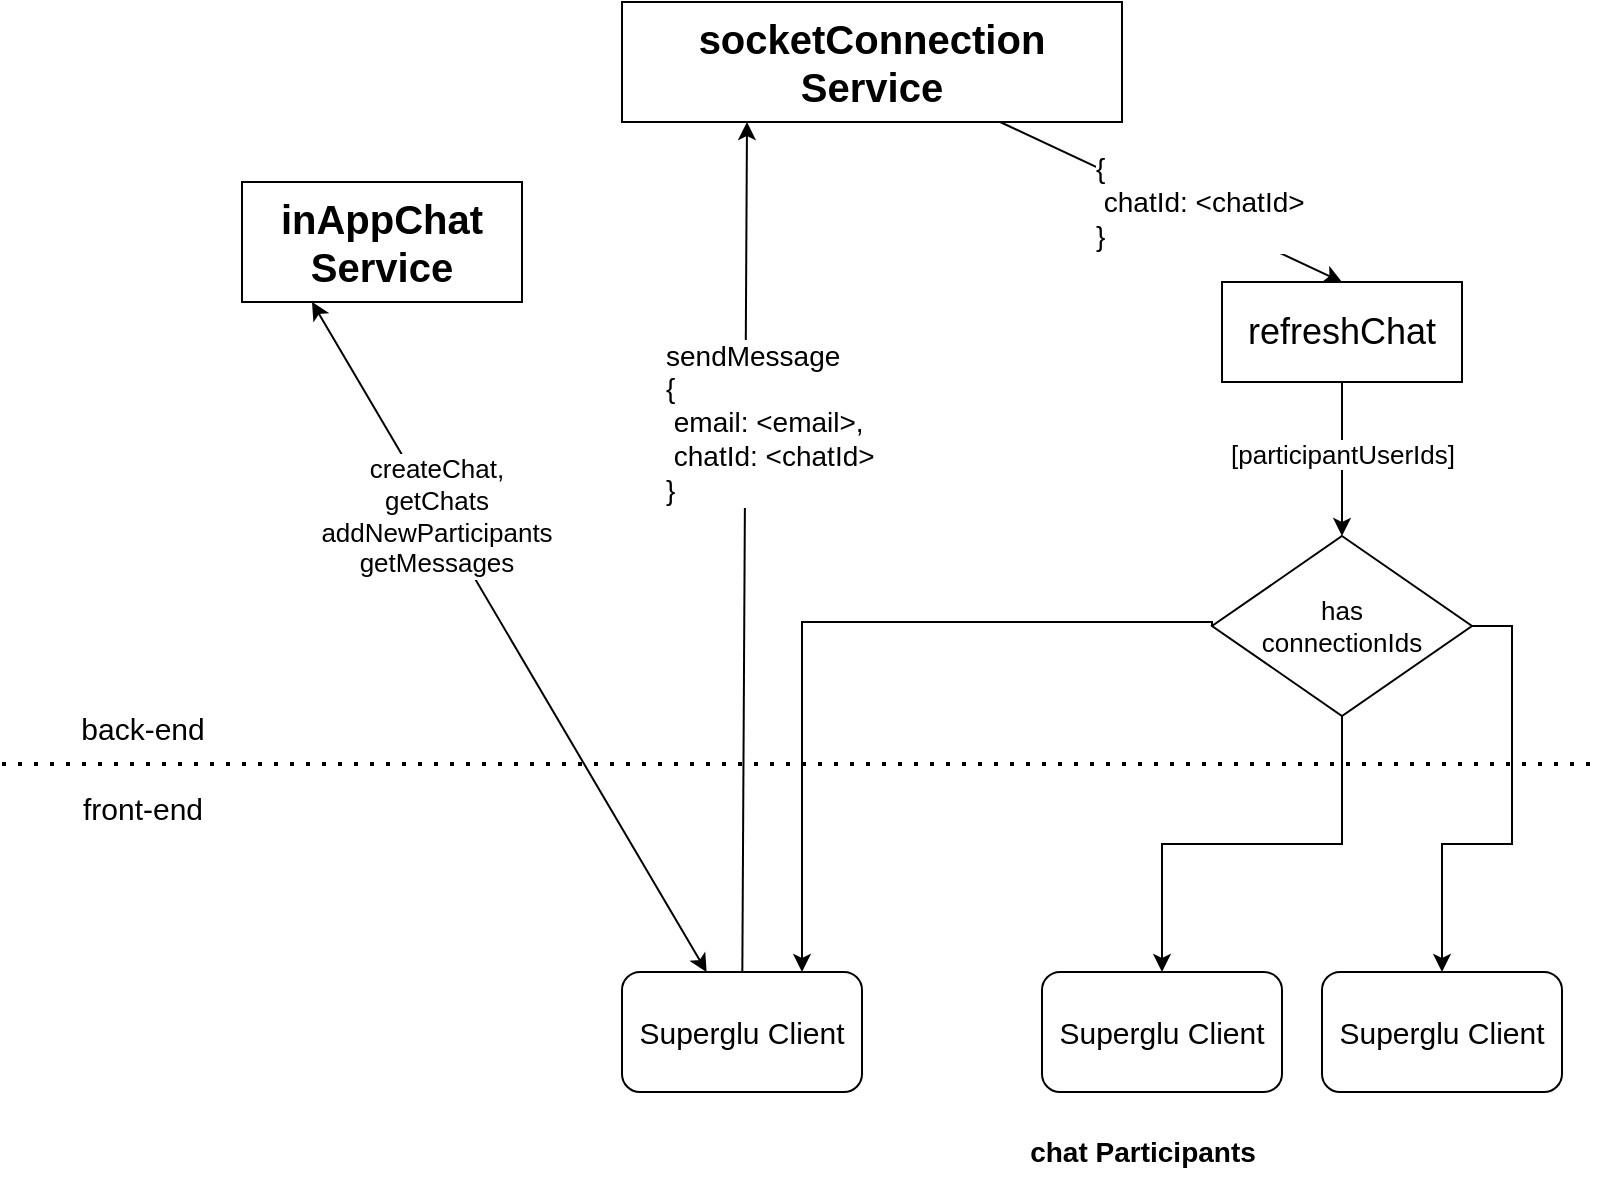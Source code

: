 <mxfile version="20.0.4" type="github">
  <diagram id="jdRbJNzQJf3ULVlRVG2P" name="Page-1">
    <mxGraphModel dx="1497" dy="821" grid="1" gridSize="10" guides="1" tooltips="1" connect="1" arrows="1" fold="1" page="1" pageScale="1" pageWidth="827" pageHeight="1169" math="0" shadow="0">
      <root>
        <mxCell id="0" />
        <mxCell id="1" parent="0" />
        <mxCell id="tpsmDuAzEhyBbQ_yPCMv-1" value="&lt;font style=&quot;font-size: 20px;&quot;&gt;&lt;b&gt;inAppChat Service&lt;/b&gt;&lt;/font&gt;" style="rounded=0;whiteSpace=wrap;html=1;" vertex="1" parent="1">
          <mxGeometry x="130" y="160" width="140" height="60" as="geometry" />
        </mxCell>
        <mxCell id="tpsmDuAzEhyBbQ_yPCMv-2" value="&lt;div style=&quot;font-size: 20px;&quot;&gt;&lt;font style=&quot;font-size: 20px;&quot;&gt;&lt;b&gt;socketConnection Service&lt;/b&gt;&lt;/font&gt;&lt;/div&gt;" style="rounded=0;whiteSpace=wrap;html=1;" vertex="1" parent="1">
          <mxGeometry x="320" y="70" width="250" height="60" as="geometry" />
        </mxCell>
        <mxCell id="tpsmDuAzEhyBbQ_yPCMv-3" value="" style="endArrow=none;dashed=1;html=1;dashPattern=1 3;strokeWidth=2;rounded=0;fontSize=20;" edge="1" parent="1">
          <mxGeometry width="50" height="50" relative="1" as="geometry">
            <mxPoint x="10" y="451" as="sourcePoint" />
            <mxPoint x="810" y="451" as="targetPoint" />
          </mxGeometry>
        </mxCell>
        <mxCell id="tpsmDuAzEhyBbQ_yPCMv-4" value="&lt;font style=&quot;font-size: 15px;&quot;&gt;back-end&lt;/font&gt;" style="text;html=1;align=center;verticalAlign=middle;resizable=0;points=[];autosize=1;strokeColor=none;fillColor=none;fontSize=20;" vertex="1" parent="1">
          <mxGeometry x="40" y="411" width="80" height="40" as="geometry" />
        </mxCell>
        <mxCell id="tpsmDuAzEhyBbQ_yPCMv-6" value="&lt;font style=&quot;font-size: 15px;&quot;&gt;front-end&lt;/font&gt;" style="text;html=1;align=center;verticalAlign=middle;resizable=0;points=[];autosize=1;strokeColor=none;fillColor=none;fontSize=20;" vertex="1" parent="1">
          <mxGeometry x="40" y="451" width="80" height="40" as="geometry" />
        </mxCell>
        <mxCell id="tpsmDuAzEhyBbQ_yPCMv-7" value="Superglu Client" style="rounded=1;whiteSpace=wrap;html=1;fontSize=15;" vertex="1" parent="1">
          <mxGeometry x="320" y="555" width="120" height="60" as="geometry" />
        </mxCell>
        <mxCell id="tpsmDuAzEhyBbQ_yPCMv-8" value="" style="endArrow=classic;startArrow=classic;html=1;rounded=0;fontSize=15;entryX=0.25;entryY=1;entryDx=0;entryDy=0;" edge="1" parent="1" source="tpsmDuAzEhyBbQ_yPCMv-7" target="tpsmDuAzEhyBbQ_yPCMv-1">
          <mxGeometry width="50" height="50" relative="1" as="geometry">
            <mxPoint x="390" y="330" as="sourcePoint" />
            <mxPoint x="440" y="280" as="targetPoint" />
          </mxGeometry>
        </mxCell>
        <mxCell id="tpsmDuAzEhyBbQ_yPCMv-26" value="&lt;div&gt;createChat,&lt;/div&gt;&lt;div&gt;getChats&lt;/div&gt;&lt;div&gt;addNewParticipants&lt;/div&gt;&lt;div&gt;getMessages&lt;br&gt;&lt;/div&gt;" style="edgeLabel;html=1;align=center;verticalAlign=middle;resizable=0;points=[];fontSize=13;" vertex="1" connectable="0" parent="tpsmDuAzEhyBbQ_yPCMv-8">
          <mxGeometry x="0.369" y="1" relative="1" as="geometry">
            <mxPoint as="offset" />
          </mxGeometry>
        </mxCell>
        <mxCell id="tpsmDuAzEhyBbQ_yPCMv-9" value="&lt;div style=&quot;font-size: 18px;&quot;&gt;&lt;font style=&quot;font-size: 18px;&quot;&gt;refreshChat&lt;/font&gt;&lt;/div&gt;" style="rounded=0;whiteSpace=wrap;html=1;" vertex="1" parent="1">
          <mxGeometry x="620" y="210" width="120" height="50" as="geometry" />
        </mxCell>
        <mxCell id="tpsmDuAzEhyBbQ_yPCMv-10" value="" style="endArrow=classic;html=1;rounded=0;fontSize=18;entryX=0.25;entryY=1;entryDx=0;entryDy=0;" edge="1" parent="1" source="tpsmDuAzEhyBbQ_yPCMv-7" target="tpsmDuAzEhyBbQ_yPCMv-2">
          <mxGeometry width="50" height="50" relative="1" as="geometry">
            <mxPoint x="330" y="330" as="sourcePoint" />
            <mxPoint x="380" y="280" as="targetPoint" />
          </mxGeometry>
        </mxCell>
        <mxCell id="tpsmDuAzEhyBbQ_yPCMv-11" value="&lt;div style=&quot;font-size: 14px;&quot;&gt;sendMessage&lt;/div&gt;&lt;div style=&quot;font-size: 14px;&quot;&gt;{&lt;/div&gt;&lt;div style=&quot;font-size: 14px;&quot;&gt;&lt;span style=&quot;white-space: pre; font-size: 14px;&quot;&gt;	&lt;/span&gt;email: &amp;lt;email&amp;gt;,&lt;/div&gt;&lt;div style=&quot;font-size: 14px;&quot;&gt;&lt;span style=&quot;white-space: pre; font-size: 14px;&quot;&gt;	&lt;/span&gt;chatId: &amp;lt;chatId&amp;gt;&lt;br style=&quot;font-size: 14px;&quot;&gt;&lt;/div&gt;&lt;div style=&quot;font-size: 14px;&quot;&gt;}&lt;br style=&quot;font-size: 14px;&quot;&gt;&lt;/div&gt;" style="edgeLabel;html=1;align=left;verticalAlign=middle;resizable=0;points=[];fontSize=14;" vertex="1" connectable="0" parent="tpsmDuAzEhyBbQ_yPCMv-10">
          <mxGeometry x="0.247" relative="1" as="geometry">
            <mxPoint x="-42" y="-10" as="offset" />
          </mxGeometry>
        </mxCell>
        <mxCell id="tpsmDuAzEhyBbQ_yPCMv-12" value="" style="endArrow=classic;html=1;rounded=0;fontSize=14;entryX=0.5;entryY=0;entryDx=0;entryDy=0;" edge="1" parent="1" source="tpsmDuAzEhyBbQ_yPCMv-2" target="tpsmDuAzEhyBbQ_yPCMv-9">
          <mxGeometry width="50" height="50" relative="1" as="geometry">
            <mxPoint x="390" y="330" as="sourcePoint" />
            <mxPoint x="440" y="280" as="targetPoint" />
          </mxGeometry>
        </mxCell>
        <mxCell id="tpsmDuAzEhyBbQ_yPCMv-13" value="&lt;div&gt;{&lt;/div&gt;&lt;div&gt;&lt;span style=&quot;white-space: pre;&quot;&gt;	&lt;/span&gt;chatId: &amp;lt;chatId&amp;gt;&lt;br&gt;&lt;/div&gt;&lt;div&gt;}&lt;/div&gt;" style="edgeLabel;html=1;align=left;verticalAlign=middle;resizable=0;points=[];fontSize=14;" vertex="1" connectable="0" parent="tpsmDuAzEhyBbQ_yPCMv-12">
          <mxGeometry x="-0.159" relative="1" as="geometry">
            <mxPoint x="-26" y="6" as="offset" />
          </mxGeometry>
        </mxCell>
        <mxCell id="tpsmDuAzEhyBbQ_yPCMv-14" value="Superglu Client" style="rounded=1;whiteSpace=wrap;html=1;fontSize=15;" vertex="1" parent="1">
          <mxGeometry x="530" y="555" width="120" height="60" as="geometry" />
        </mxCell>
        <mxCell id="tpsmDuAzEhyBbQ_yPCMv-15" value="Superglu Client" style="rounded=1;whiteSpace=wrap;html=1;fontSize=15;" vertex="1" parent="1">
          <mxGeometry x="670" y="555" width="120" height="60" as="geometry" />
        </mxCell>
        <mxCell id="tpsmDuAzEhyBbQ_yPCMv-16" value="chat Participants" style="text;html=1;align=center;verticalAlign=middle;resizable=0;points=[];autosize=1;strokeColor=none;fillColor=none;fontSize=14;fontStyle=1" vertex="1" parent="1">
          <mxGeometry x="510" y="630" width="140" height="30" as="geometry" />
        </mxCell>
        <mxCell id="tpsmDuAzEhyBbQ_yPCMv-23" style="edgeStyle=orthogonalEdgeStyle;rounded=0;orthogonalLoop=1;jettySize=auto;html=1;exitX=0.5;exitY=1;exitDx=0;exitDy=0;entryX=0.5;entryY=0;entryDx=0;entryDy=0;fontSize=13;" edge="1" parent="1" source="tpsmDuAzEhyBbQ_yPCMv-17" target="tpsmDuAzEhyBbQ_yPCMv-14">
          <mxGeometry relative="1" as="geometry" />
        </mxCell>
        <mxCell id="tpsmDuAzEhyBbQ_yPCMv-24" style="edgeStyle=orthogonalEdgeStyle;rounded=0;orthogonalLoop=1;jettySize=auto;html=1;exitX=1;exitY=0.5;exitDx=0;exitDy=0;fontSize=13;" edge="1" parent="1" source="tpsmDuAzEhyBbQ_yPCMv-17" target="tpsmDuAzEhyBbQ_yPCMv-15">
          <mxGeometry relative="1" as="geometry" />
        </mxCell>
        <mxCell id="tpsmDuAzEhyBbQ_yPCMv-25" style="edgeStyle=orthogonalEdgeStyle;rounded=0;orthogonalLoop=1;jettySize=auto;html=1;exitX=0;exitY=0.5;exitDx=0;exitDy=0;entryX=0.75;entryY=0;entryDx=0;entryDy=0;fontSize=13;" edge="1" parent="1" source="tpsmDuAzEhyBbQ_yPCMv-17" target="tpsmDuAzEhyBbQ_yPCMv-7">
          <mxGeometry relative="1" as="geometry">
            <Array as="points">
              <mxPoint x="615" y="380" />
              <mxPoint x="410" y="380" />
            </Array>
          </mxGeometry>
        </mxCell>
        <mxCell id="tpsmDuAzEhyBbQ_yPCMv-17" value="&lt;div style=&quot;font-size: 13px;&quot;&gt;&lt;font style=&quot;font-size: 13px;&quot;&gt;has &lt;br&gt;&lt;/font&gt;&lt;/div&gt;&lt;div style=&quot;font-size: 13px;&quot;&gt;&lt;font style=&quot;font-size: 13px;&quot;&gt;connectionIds&lt;/font&gt;&lt;/div&gt;" style="rhombus;whiteSpace=wrap;html=1;fontSize=14;" vertex="1" parent="1">
          <mxGeometry x="615" y="337" width="130" height="90" as="geometry" />
        </mxCell>
        <mxCell id="tpsmDuAzEhyBbQ_yPCMv-19" value="" style="endArrow=classic;html=1;rounded=0;fontSize=13;entryX=0.5;entryY=0;entryDx=0;entryDy=0;exitX=0.5;exitY=1;exitDx=0;exitDy=0;" edge="1" parent="1" source="tpsmDuAzEhyBbQ_yPCMv-9" target="tpsmDuAzEhyBbQ_yPCMv-17">
          <mxGeometry width="50" height="50" relative="1" as="geometry">
            <mxPoint x="390" y="450" as="sourcePoint" />
            <mxPoint x="440" y="400" as="targetPoint" />
            <Array as="points" />
          </mxGeometry>
        </mxCell>
        <mxCell id="tpsmDuAzEhyBbQ_yPCMv-21" value="[participantUserIds]" style="edgeLabel;html=1;align=center;verticalAlign=middle;resizable=0;points=[];fontSize=13;" vertex="1" connectable="0" parent="tpsmDuAzEhyBbQ_yPCMv-19">
          <mxGeometry x="0.2" y="1" relative="1" as="geometry">
            <mxPoint x="-1" y="-10" as="offset" />
          </mxGeometry>
        </mxCell>
      </root>
    </mxGraphModel>
  </diagram>
</mxfile>

